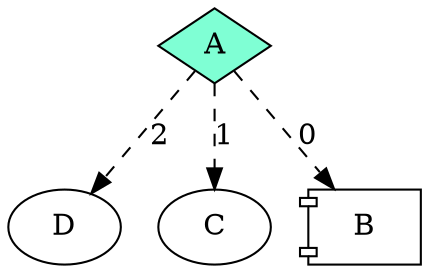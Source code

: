 digraph Taskflow {
p0x7bc400014030[label="D" ];
p0x7bc400014118[label="C" ];
p0x7bc400014200[label="B" shape=component];
p0x7bc4000142e8[label="A" shape=diamond color=black fillcolor=aquamarine style=filled];
p0x7bc4000142e8 -> p0x7bc400014200 [style=dashed label="0"];
p0x7bc4000142e8 -> p0x7bc400014118 [style=dashed label="1"];
p0x7bc4000142e8 -> p0x7bc400014030 [style=dashed label="2"];
}

